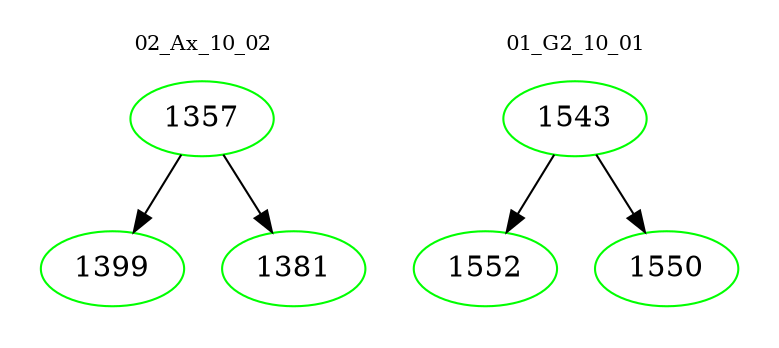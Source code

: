 digraph{
subgraph cluster_0 {
color = white
label = "02_Ax_10_02";
fontsize=10;
T0_1357 [label="1357", color="green"]
T0_1357 -> T0_1399 [color="black"]
T0_1399 [label="1399", color="green"]
T0_1357 -> T0_1381 [color="black"]
T0_1381 [label="1381", color="green"]
}
subgraph cluster_1 {
color = white
label = "01_G2_10_01";
fontsize=10;
T1_1543 [label="1543", color="green"]
T1_1543 -> T1_1552 [color="black"]
T1_1552 [label="1552", color="green"]
T1_1543 -> T1_1550 [color="black"]
T1_1550 [label="1550", color="green"]
}
}
